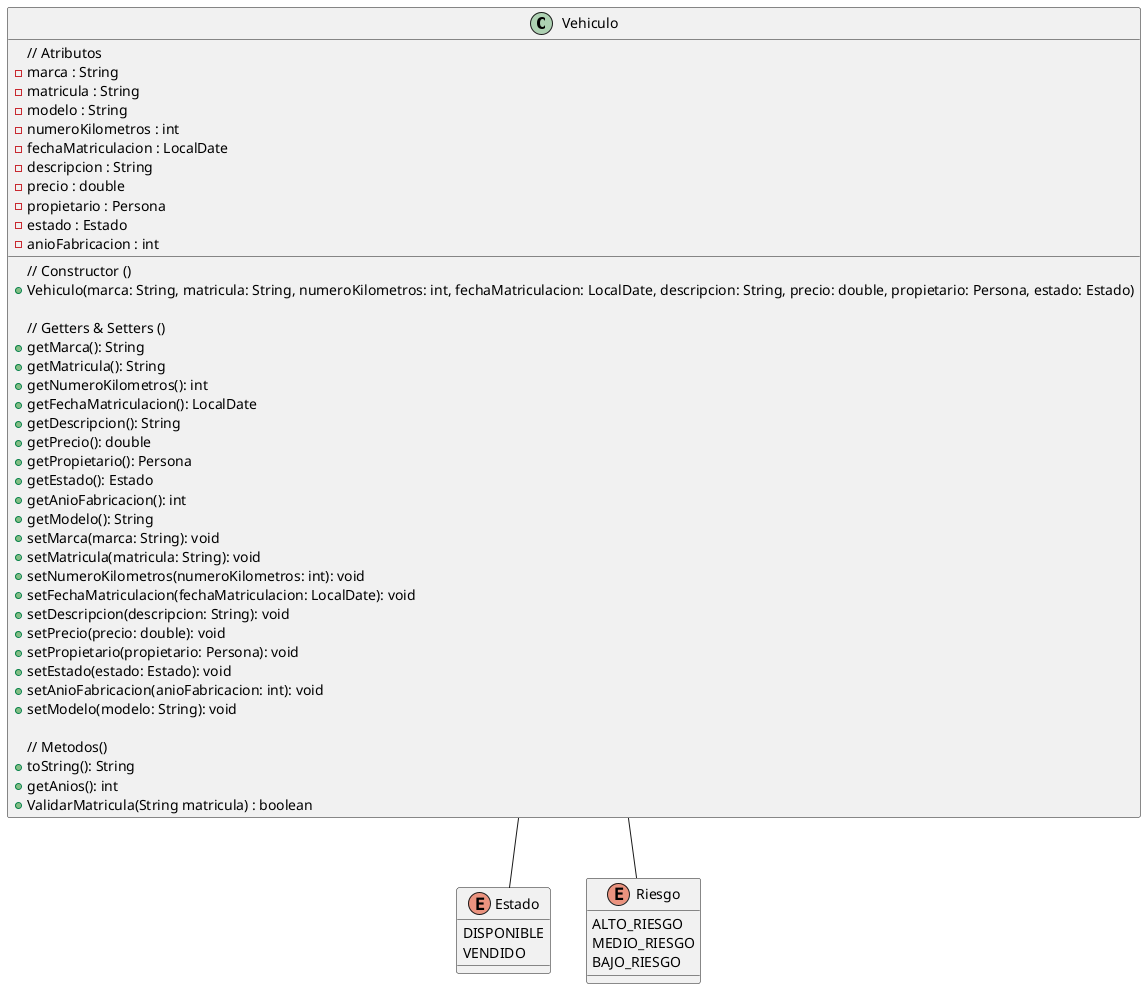 @startuml
class Vehiculo {
// Atributos
  - marca : String
  - matricula : String
  - modelo : String
  - numeroKilometros : int
  - fechaMatriculacion : LocalDate
  - descripcion : String
  - precio : double
  - propietario : Persona
  - estado : Estado
  - anioFabricacion : int

// Constructor ()
  + Vehiculo(marca: String, matricula: String, numeroKilometros: int, fechaMatriculacion: LocalDate, descripcion: String, precio: double, propietario: Persona, estado: Estado)

// Getters & Setters ()
  + getMarca(): String
  + getMatricula(): String
  + getNumeroKilometros(): int
  + getFechaMatriculacion(): LocalDate
  + getDescripcion(): String
  + getPrecio(): double
  + getPropietario(): Persona
  + getEstado(): Estado
  + getAnioFabricacion(): int
  + getModelo(): String
  + setMarca(marca: String): void
  + setMatricula(matricula: String): void
  + setNumeroKilometros(numeroKilometros: int): void
  + setFechaMatriculacion(fechaMatriculacion: LocalDate): void
  + setDescripcion(descripcion: String): void
  + setPrecio(precio: double): void
  + setPropietario(propietario: Persona): void
  + setEstado(estado: Estado): void
  + setAnioFabricacion(anioFabricacion: int): void
  + setModelo(modelo: String): void

// Metodos()
  + toString(): String
  + getAnios(): int
  + ValidarMatricula(String matricula) : boolean
}

Vehiculo -- Estado
Vehiculo -- Riesgo

enum Estado {
  DISPONIBLE
  VENDIDO
}

enum Riesgo {
ALTO_RIESGO
MEDIO_RIESGO
BAJO_RIESGO
}


@enduml
